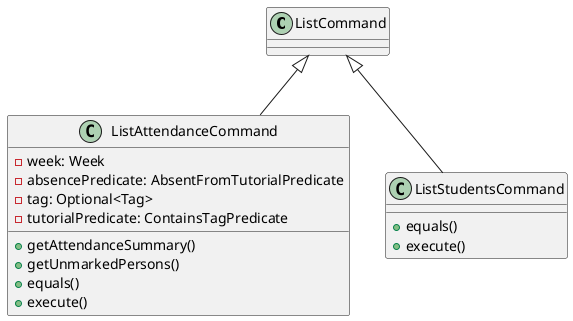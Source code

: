 @startuml
ListCommand <|-- ListAttendanceCommand
ListCommand <|-- ListStudentsCommand

ListStudentsCommand : +equals()
ListStudentsCommand : +execute()

class ListAttendanceCommand {
  -week: Week
  -absencePredicate: AbsentFromTutorialPredicate
  -tag: Optional<Tag>
  -tutorialPredicate: ContainsTagPredicate
  +getAttendanceSummary()
  +getUnmarkedPersons()
  +equals()
  +execute()
}
@enduml
